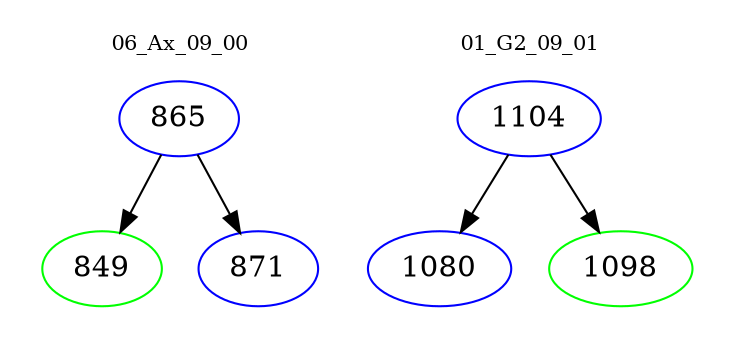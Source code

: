 digraph{
subgraph cluster_0 {
color = white
label = "06_Ax_09_00";
fontsize=10;
T0_865 [label="865", color="blue"]
T0_865 -> T0_849 [color="black"]
T0_849 [label="849", color="green"]
T0_865 -> T0_871 [color="black"]
T0_871 [label="871", color="blue"]
}
subgraph cluster_1 {
color = white
label = "01_G2_09_01";
fontsize=10;
T1_1104 [label="1104", color="blue"]
T1_1104 -> T1_1080 [color="black"]
T1_1080 [label="1080", color="blue"]
T1_1104 -> T1_1098 [color="black"]
T1_1098 [label="1098", color="green"]
}
}
